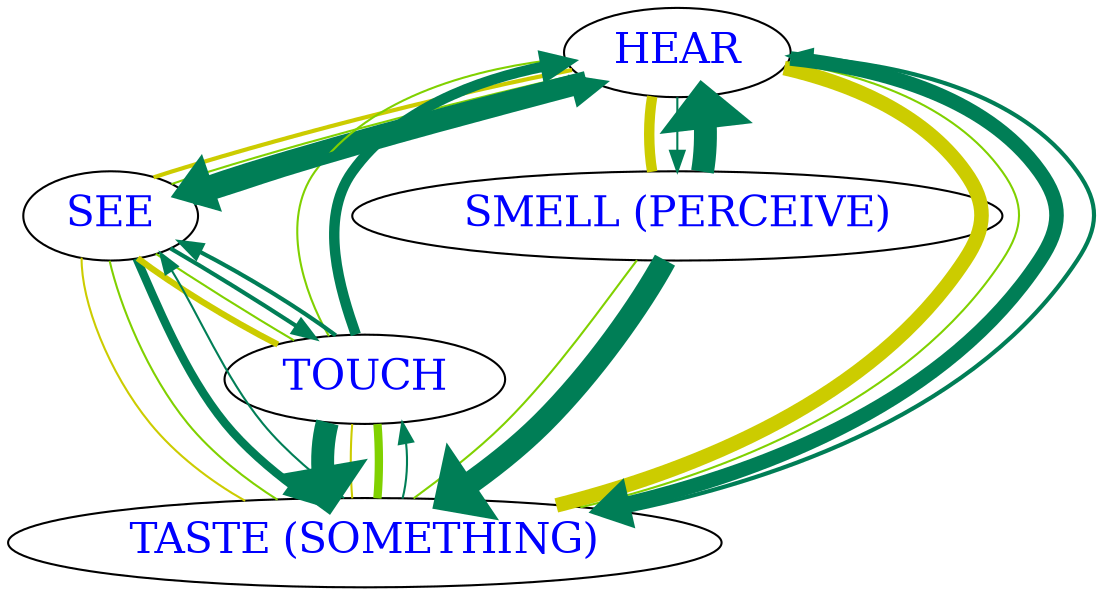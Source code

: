 digraph CausalGraphSummary
{
  splines=true;
  node [ fontcolor=blue, fontsize=20];
  "HEAR" [pos="3.0,4.0!"];
  "SEE" [pos="1.0,2.0!"];
  "SMELL (PERCEIVE)" [pos="8.0,4.0!"];
  "TASTE (SOMETHING)" [pos="8.0,0.0!"];
  "TOUCH" [pos="4.0,2.0!"];
subgraph undirected
{
  edge [dir=none];
  "HEAR" -> "SEE" [color="#cccc00ff",penwidth="2"];
  "HEAR" -> "SMELL (PERCEIVE)" [color="#cccc00ff",penwidth="5"];
  "HEAR" -> "TASTE (SOMETHING)" [color="#cccc00ff",penwidth="7"];
  "SEE" -> "TASTE (SOMETHING)" [color="#cccc00ff",penwidth="1"];
  "SEE" -> "TOUCH" [color="#cccc00ff",penwidth="3"];
  "TASTE (SOMETHING)" -> "TOUCH" [color="#cccc00ff",penwidth="1"];
}
subgraph bidirected
{
  edge [dir=none];
  "HEAR" -> "SEE" [color="#80d100ff",penwidth="1"];
  "HEAR" -> "TASTE (SOMETHING)" [color="#80d100ff",penwidth="1"];
  "HEAR" -> "TOUCH" [color="#80d100ff",penwidth="1"];
  "SEE" -> "TASTE (SOMETHING)" [color="#80d100ff",penwidth="1"];
  "SEE" -> "TOUCH" [color="#80d100ff",penwidth="1"];
  "SMELL (PERCEIVE)" -> "TASTE (SOMETHING)" [color="#80d100ff",penwidth="1"];
  "TASTE (SOMETHING)" -> "TOUCH" [color="#80d100ff",penwidth="4"];
}
subgraph directed
{
  edge [arrowsize=1];
  "HEAR" -> "SEE" [color="#007e56ff",penwidth="8"];
  "SEE" -> "HEAR" [color="#007e56ff",penwidth="5"];
  "HEAR" -> "SMELL (PERCEIVE)" [color="#007e56ff",penwidth="1"];
  "SMELL (PERCEIVE)" -> "HEAR" [color="#007e56ff",penwidth="11"];
  "HEAR" -> "TASTE (SOMETHING)" [color="#007e56ff",penwidth="7"];
  "TASTE (SOMETHING)" -> "HEAR" [color="#007e56ff",penwidth="2"];
  "TOUCH" -> "HEAR" [color="#007e56ff",penwidth="5"];
  "SEE" -> "TASTE (SOMETHING)" [color="#007e56ff",penwidth="4"];
  "TASTE (SOMETHING)" -> "SEE" [color="#007e56ff",penwidth="1"];
  "SEE" -> "TOUCH" [color="#007e56ff",penwidth="2"];
  "TOUCH" -> "SEE" [color="#007e56ff",penwidth="2"];
  "SMELL (PERCEIVE)" -> "TASTE (SOMETHING)" [color="#007e56ff",penwidth="11"];
  "TASTE (SOMETHING)" -> "TOUCH" [color="#007e56ff",penwidth="1"];
  "TOUCH" -> "TASTE (SOMETHING)" [color="#007e56ff",penwidth="11"];
}
subgraph directedPreset
{
  edge [arrowsize=1];
}
}

